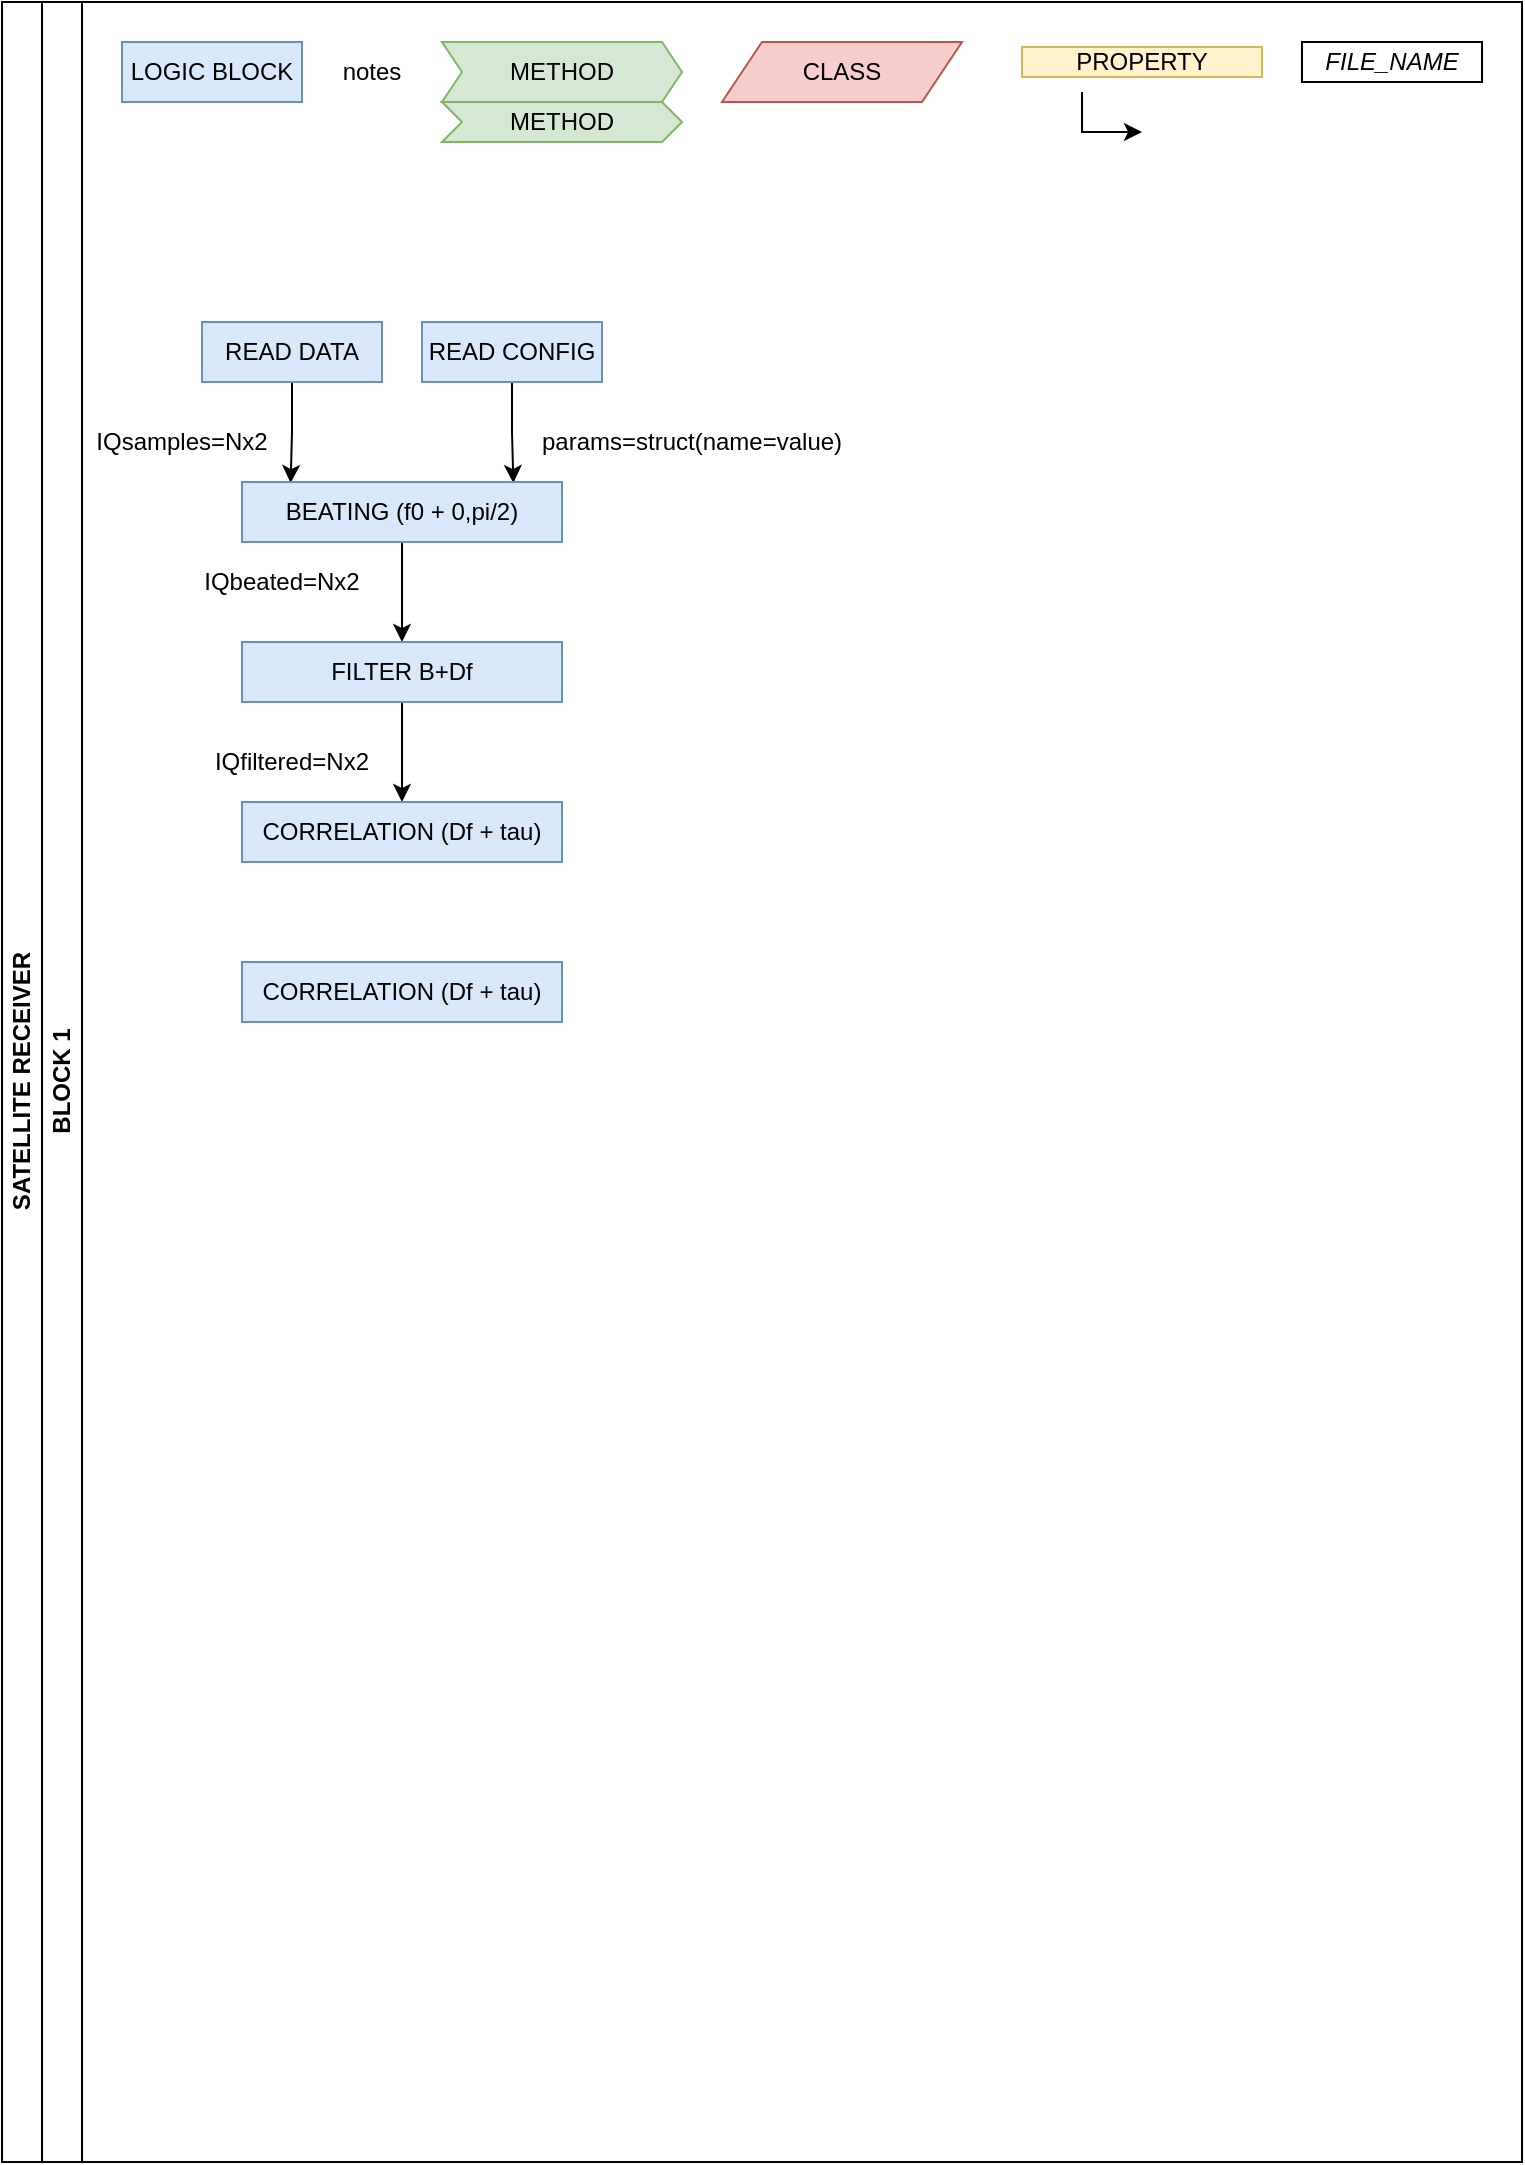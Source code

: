 <mxfile version="17.4.2" type="device"><diagram id="prtHgNgQTEPvFCAcTncT" name="Page-1"><mxGraphModel dx="865" dy="541" grid="1" gridSize="10" guides="1" tooltips="1" connect="1" arrows="1" fold="1" page="1" pageScale="1" pageWidth="827" pageHeight="1169" math="0" shadow="0"><root><mxCell id="0"/><mxCell id="1" parent="0"/><mxCell id="dNxyNK7c78bLwvsdeMH5-19" value="SATELLITE RECEIVER" style="swimlane;html=1;childLayout=stackLayout;resizeParent=1;resizeParentMax=0;horizontal=0;startSize=20;horizontalStack=0;" parent="1" vertex="1"><mxGeometry x="40" y="40" width="760" height="1080" as="geometry"/></mxCell><mxCell id="dNxyNK7c78bLwvsdeMH5-20" value="BLOCK 1" style="swimlane;html=1;startSize=20;horizontal=0;" parent="dNxyNK7c78bLwvsdeMH5-19" vertex="1"><mxGeometry x="20" width="740" height="1080" as="geometry"/></mxCell><mxCell id="uFIqrwOD-ALgU2DV4DVZ-1" value="LOGIC BLOCK" style="rounded=0;whiteSpace=wrap;html=1;fontFamily=Helvetica;fontSize=12;align=center;fillColor=#dae8fc;strokeColor=#6c8ebf;" parent="dNxyNK7c78bLwvsdeMH5-20" vertex="1"><mxGeometry x="40" y="20" width="90" height="30" as="geometry"/></mxCell><mxCell id="8cVuhc_HS4yNFGq2z5yh-11" value="notes" style="text;html=1;strokeColor=none;fillColor=none;align=center;verticalAlign=middle;whiteSpace=wrap;rounded=0;" parent="dNxyNK7c78bLwvsdeMH5-20" vertex="1"><mxGeometry x="130" y="25" width="70" height="20" as="geometry"/></mxCell><mxCell id="uFIqrwOD-ALgU2DV4DVZ-19" value="&lt;i&gt;FILE_NAME&lt;/i&gt;" style="rounded=0;whiteSpace=wrap;html=1;fontFamily=Helvetica;fontSize=12;fontColor=#000000;align=center;" parent="dNxyNK7c78bLwvsdeMH5-20" vertex="1"><mxGeometry x="630" y="20" width="90" height="20" as="geometry"/></mxCell><mxCell id="uFIqrwOD-ALgU2DV4DVZ-46" value="METHOD" style="shape=step;perimeter=stepPerimeter;whiteSpace=wrap;html=1;fixedSize=1;size=10;fillColor=#d5e8d4;strokeColor=#82b366;" parent="dNxyNK7c78bLwvsdeMH5-20" vertex="1"><mxGeometry x="200" y="50" width="120" height="20" as="geometry"/></mxCell><mxCell id="uFIqrwOD-ALgU2DV4DVZ-10" value="METHOD" style="shape=step;perimeter=stepPerimeter;whiteSpace=wrap;html=1;fixedSize=1;size=10;fillColor=#d5e8d4;strokeColor=#82b366;" parent="dNxyNK7c78bLwvsdeMH5-20" vertex="1"><mxGeometry x="200" y="20" width="120" height="30" as="geometry"/></mxCell><mxCell id="uFIqrwOD-ALgU2DV4DVZ-16" value="PROPERTY" style="rounded=0;whiteSpace=wrap;html=1;fillColor=#fff2cc;strokeColor=#d6b656;" parent="dNxyNK7c78bLwvsdeMH5-20" vertex="1"><mxGeometry x="490" y="22.5" width="120" height="15" as="geometry"/></mxCell><mxCell id="uFIqrwOD-ALgU2DV4DVZ-8" value="CLASS" style="shape=parallelogram;perimeter=parallelogramPerimeter;whiteSpace=wrap;html=1;fixedSize=1;rounded=0;fillColor=#f8cecc;strokeColor=#b85450;" parent="dNxyNK7c78bLwvsdeMH5-20" vertex="1"><mxGeometry x="340" y="20" width="120" height="30" as="geometry"/></mxCell><mxCell id="hK_RvOh1WxkiDfF-Yhdr-1" style="edgeStyle=orthogonalEdgeStyle;rounded=0;orthogonalLoop=1;jettySize=auto;html=1;" parent="dNxyNK7c78bLwvsdeMH5-20" edge="1"><mxGeometry relative="1" as="geometry"><mxPoint x="550" y="65" as="targetPoint"/><mxPoint x="520" y="45" as="sourcePoint"/><Array as="points"><mxPoint x="520" y="65"/></Array></mxGeometry></mxCell><mxCell id="SwSuUUbMyvvhntskdJzc-17" value="" style="edgeStyle=orthogonalEdgeStyle;rounded=0;orthogonalLoop=1;jettySize=auto;html=1;entryX=0.152;entryY=0.017;entryDx=0;entryDy=0;entryPerimeter=0;" edge="1" parent="dNxyNK7c78bLwvsdeMH5-20" source="SwSuUUbMyvvhntskdJzc-1" target="SwSuUUbMyvvhntskdJzc-14"><mxGeometry relative="1" as="geometry"/></mxCell><mxCell id="SwSuUUbMyvvhntskdJzc-1" value="READ DATA" style="rounded=0;whiteSpace=wrap;html=1;fontFamily=Helvetica;fontSize=12;align=center;fillColor=#dae8fc;strokeColor=#6c8ebf;" vertex="1" parent="dNxyNK7c78bLwvsdeMH5-20"><mxGeometry x="80" y="160" width="90" height="30" as="geometry"/></mxCell><mxCell id="SwSuUUbMyvvhntskdJzc-16" value="" style="edgeStyle=orthogonalEdgeStyle;rounded=0;orthogonalLoop=1;jettySize=auto;html=1;entryX=0.848;entryY=0.017;entryDx=0;entryDy=0;entryPerimeter=0;" edge="1" parent="dNxyNK7c78bLwvsdeMH5-20" source="SwSuUUbMyvvhntskdJzc-2" target="SwSuUUbMyvvhntskdJzc-14"><mxGeometry relative="1" as="geometry"/></mxCell><mxCell id="SwSuUUbMyvvhntskdJzc-2" value="READ CONFIG" style="rounded=0;whiteSpace=wrap;html=1;fontFamily=Helvetica;fontSize=12;align=center;fillColor=#dae8fc;strokeColor=#6c8ebf;" vertex="1" parent="dNxyNK7c78bLwvsdeMH5-20"><mxGeometry x="190" y="160" width="90" height="30" as="geometry"/></mxCell><mxCell id="SwSuUUbMyvvhntskdJzc-18" value="" style="edgeStyle=orthogonalEdgeStyle;rounded=0;orthogonalLoop=1;jettySize=auto;html=1;" edge="1" parent="dNxyNK7c78bLwvsdeMH5-20" source="SwSuUUbMyvvhntskdJzc-14" target="SwSuUUbMyvvhntskdJzc-15"><mxGeometry relative="1" as="geometry"/></mxCell><mxCell id="SwSuUUbMyvvhntskdJzc-14" value="BEATING (f0 + 0,pi/2)" style="rounded=0;whiteSpace=wrap;html=1;fontFamily=Helvetica;fontSize=12;align=center;fillColor=#dae8fc;strokeColor=#6c8ebf;" vertex="1" parent="dNxyNK7c78bLwvsdeMH5-20"><mxGeometry x="100" y="240" width="160" height="30" as="geometry"/></mxCell><mxCell id="SwSuUUbMyvvhntskdJzc-20" value="" style="edgeStyle=orthogonalEdgeStyle;rounded=0;orthogonalLoop=1;jettySize=auto;html=1;" edge="1" parent="dNxyNK7c78bLwvsdeMH5-20" source="SwSuUUbMyvvhntskdJzc-15" target="SwSuUUbMyvvhntskdJzc-19"><mxGeometry relative="1" as="geometry"/></mxCell><mxCell id="SwSuUUbMyvvhntskdJzc-15" value="FILTER B+Df" style="rounded=0;whiteSpace=wrap;html=1;fontFamily=Helvetica;fontSize=12;align=center;fillColor=#dae8fc;strokeColor=#6c8ebf;" vertex="1" parent="dNxyNK7c78bLwvsdeMH5-20"><mxGeometry x="100" y="320" width="160" height="30" as="geometry"/></mxCell><mxCell id="SwSuUUbMyvvhntskdJzc-19" value="CORRELATION (Df + tau)" style="rounded=0;whiteSpace=wrap;html=1;fontFamily=Helvetica;fontSize=12;align=center;fillColor=#dae8fc;strokeColor=#6c8ebf;" vertex="1" parent="dNxyNK7c78bLwvsdeMH5-20"><mxGeometry x="100" y="400" width="160" height="30" as="geometry"/></mxCell><mxCell id="SwSuUUbMyvvhntskdJzc-21" value="params=struct(name=value)" style="text;html=1;strokeColor=none;fillColor=none;align=center;verticalAlign=middle;whiteSpace=wrap;rounded=0;" vertex="1" parent="dNxyNK7c78bLwvsdeMH5-20"><mxGeometry x="250" y="210" width="150" height="20" as="geometry"/></mxCell><mxCell id="SwSuUUbMyvvhntskdJzc-22" value="IQsamples=Nx2" style="text;html=1;strokeColor=none;fillColor=none;align=center;verticalAlign=middle;whiteSpace=wrap;rounded=0;" vertex="1" parent="dNxyNK7c78bLwvsdeMH5-20"><mxGeometry x="30" y="210" width="80" height="20" as="geometry"/></mxCell><mxCell id="SwSuUUbMyvvhntskdJzc-23" value="IQbeated=Nx2" style="text;html=1;strokeColor=none;fillColor=none;align=center;verticalAlign=middle;whiteSpace=wrap;rounded=0;" vertex="1" parent="dNxyNK7c78bLwvsdeMH5-20"><mxGeometry x="80" y="280" width="80" height="20" as="geometry"/></mxCell><mxCell id="SwSuUUbMyvvhntskdJzc-24" value="IQfiltered=Nx2" style="text;html=1;strokeColor=none;fillColor=none;align=center;verticalAlign=middle;whiteSpace=wrap;rounded=0;" vertex="1" parent="dNxyNK7c78bLwvsdeMH5-20"><mxGeometry x="85" y="370" width="80" height="20" as="geometry"/></mxCell><mxCell id="SwSuUUbMyvvhntskdJzc-25" value="CORRELATION (Df + tau)" style="rounded=0;whiteSpace=wrap;html=1;fontFamily=Helvetica;fontSize=12;align=center;fillColor=#dae8fc;strokeColor=#6c8ebf;" vertex="1" parent="dNxyNK7c78bLwvsdeMH5-20"><mxGeometry x="100" y="480" width="160" height="30" as="geometry"/></mxCell></root></mxGraphModel></diagram></mxfile>